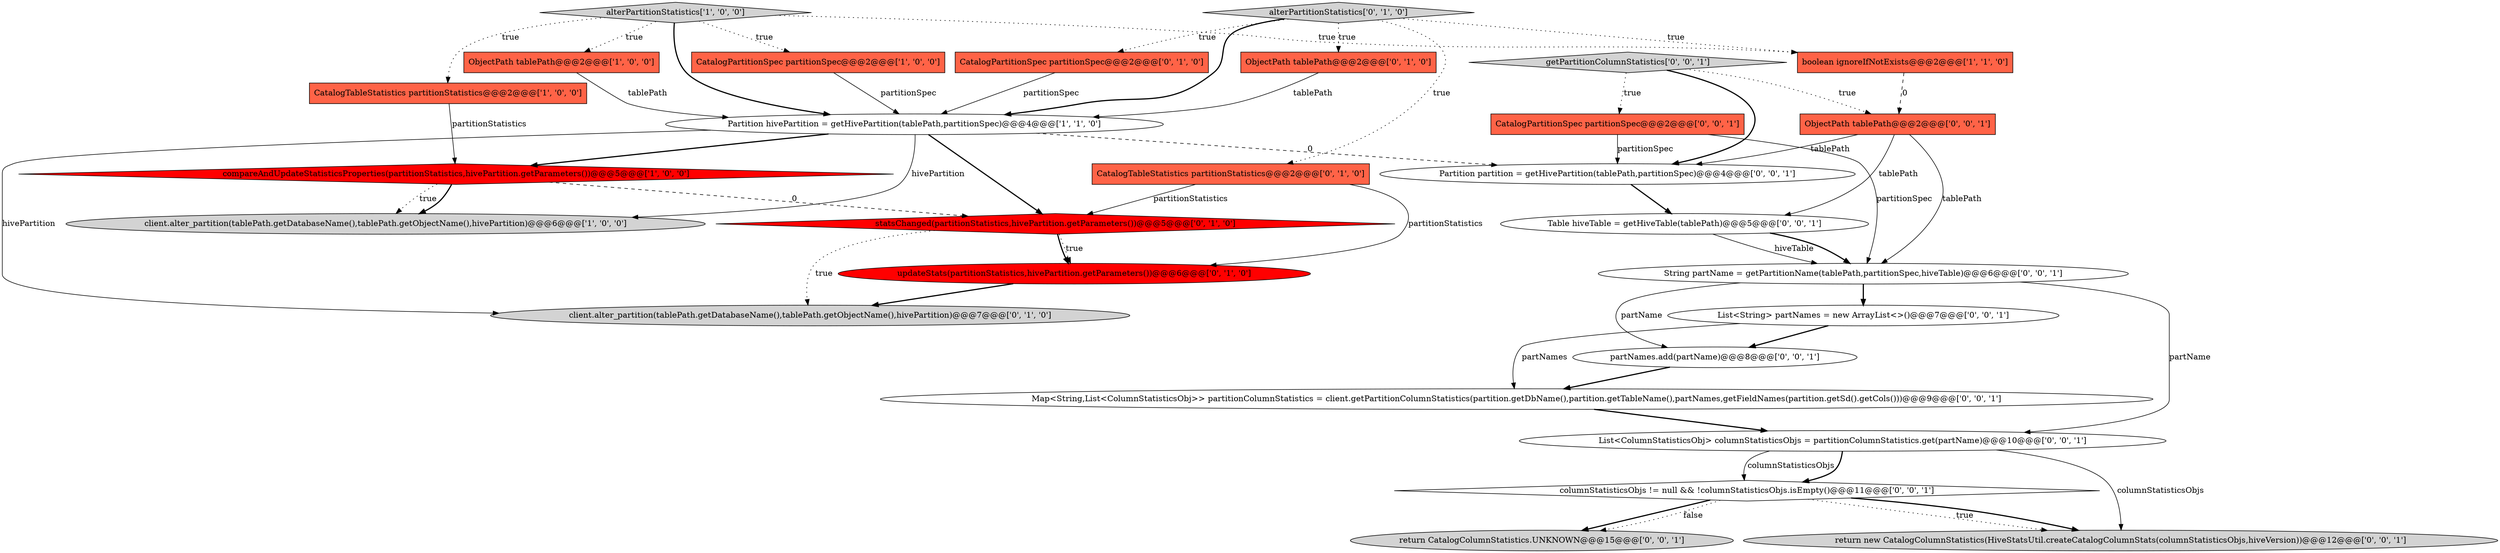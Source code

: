 digraph {
12 [style = filled, label = "ObjectPath tablePath@@@2@@@['0', '1', '0']", fillcolor = tomato, shape = box image = "AAA0AAABBB2BBB"];
0 [style = filled, label = "Partition hivePartition = getHivePartition(tablePath,partitionSpec)@@@4@@@['1', '1', '0']", fillcolor = white, shape = ellipse image = "AAA0AAABBB1BBB"];
20 [style = filled, label = "CatalogPartitionSpec partitionSpec@@@2@@@['0', '0', '1']", fillcolor = tomato, shape = box image = "AAA0AAABBB3BBB"];
19 [style = filled, label = "List<String> partNames = new ArrayList<>()@@@7@@@['0', '0', '1']", fillcolor = white, shape = ellipse image = "AAA0AAABBB3BBB"];
18 [style = filled, label = "columnStatisticsObjs != null && !columnStatisticsObjs.isEmpty()@@@11@@@['0', '0', '1']", fillcolor = white, shape = diamond image = "AAA0AAABBB3BBB"];
16 [style = filled, label = "return new CatalogColumnStatistics(HiveStatsUtil.createCatalogColumnStats(columnStatisticsObjs,hiveVersion))@@@12@@@['0', '0', '1']", fillcolor = lightgray, shape = ellipse image = "AAA0AAABBB3BBB"];
10 [style = filled, label = "alterPartitionStatistics['0', '1', '0']", fillcolor = lightgray, shape = diamond image = "AAA0AAABBB2BBB"];
23 [style = filled, label = "Map<String,List<ColumnStatisticsObj>> partitionColumnStatistics = client.getPartitionColumnStatistics(partition.getDbName(),partition.getTableName(),partNames,getFieldNames(partition.getSd().getCols()))@@@9@@@['0', '0', '1']", fillcolor = white, shape = ellipse image = "AAA0AAABBB3BBB"];
2 [style = filled, label = "compareAndUpdateStatisticsProperties(partitionStatistics,hivePartition.getParameters())@@@5@@@['1', '0', '0']", fillcolor = red, shape = diamond image = "AAA1AAABBB1BBB"];
5 [style = filled, label = "ObjectPath tablePath@@@2@@@['1', '0', '0']", fillcolor = tomato, shape = box image = "AAA0AAABBB1BBB"];
4 [style = filled, label = "alterPartitionStatistics['1', '0', '0']", fillcolor = lightgray, shape = diamond image = "AAA0AAABBB1BBB"];
25 [style = filled, label = "String partName = getPartitionName(tablePath,partitionSpec,hiveTable)@@@6@@@['0', '0', '1']", fillcolor = white, shape = ellipse image = "AAA0AAABBB3BBB"];
26 [style = filled, label = "List<ColumnStatisticsObj> columnStatisticsObjs = partitionColumnStatistics.get(partName)@@@10@@@['0', '0', '1']", fillcolor = white, shape = ellipse image = "AAA0AAABBB3BBB"];
15 [style = filled, label = "partNames.add(partName)@@@8@@@['0', '0', '1']", fillcolor = white, shape = ellipse image = "AAA0AAABBB3BBB"];
24 [style = filled, label = "ObjectPath tablePath@@@2@@@['0', '0', '1']", fillcolor = tomato, shape = box image = "AAA0AAABBB3BBB"];
3 [style = filled, label = "CatalogTableStatistics partitionStatistics@@@2@@@['1', '0', '0']", fillcolor = tomato, shape = box image = "AAA0AAABBB1BBB"];
9 [style = filled, label = "client.alter_partition(tablePath.getDatabaseName(),tablePath.getObjectName(),hivePartition)@@@7@@@['0', '1', '0']", fillcolor = lightgray, shape = ellipse image = "AAA0AAABBB2BBB"];
1 [style = filled, label = "CatalogPartitionSpec partitionSpec@@@2@@@['1', '0', '0']", fillcolor = tomato, shape = box image = "AAA0AAABBB1BBB"];
7 [style = filled, label = "client.alter_partition(tablePath.getDatabaseName(),tablePath.getObjectName(),hivePartition)@@@6@@@['1', '0', '0']", fillcolor = lightgray, shape = ellipse image = "AAA0AAABBB1BBB"];
8 [style = filled, label = "statsChanged(partitionStatistics,hivePartition.getParameters())@@@5@@@['0', '1', '0']", fillcolor = red, shape = diamond image = "AAA1AAABBB2BBB"];
13 [style = filled, label = "CatalogPartitionSpec partitionSpec@@@2@@@['0', '1', '0']", fillcolor = tomato, shape = box image = "AAA0AAABBB2BBB"];
21 [style = filled, label = "Table hiveTable = getHiveTable(tablePath)@@@5@@@['0', '0', '1']", fillcolor = white, shape = ellipse image = "AAA0AAABBB3BBB"];
17 [style = filled, label = "return CatalogColumnStatistics.UNKNOWN@@@15@@@['0', '0', '1']", fillcolor = lightgray, shape = ellipse image = "AAA0AAABBB3BBB"];
11 [style = filled, label = "updateStats(partitionStatistics,hivePartition.getParameters())@@@6@@@['0', '1', '0']", fillcolor = red, shape = ellipse image = "AAA1AAABBB2BBB"];
22 [style = filled, label = "getPartitionColumnStatistics['0', '0', '1']", fillcolor = lightgray, shape = diamond image = "AAA0AAABBB3BBB"];
14 [style = filled, label = "CatalogTableStatistics partitionStatistics@@@2@@@['0', '1', '0']", fillcolor = tomato, shape = box image = "AAA0AAABBB2BBB"];
6 [style = filled, label = "boolean ignoreIfNotExists@@@2@@@['1', '1', '0']", fillcolor = tomato, shape = box image = "AAA0AAABBB1BBB"];
27 [style = filled, label = "Partition partition = getHivePartition(tablePath,partitionSpec)@@@4@@@['0', '0', '1']", fillcolor = white, shape = ellipse image = "AAA0AAABBB3BBB"];
4->6 [style = dotted, label="true"];
4->5 [style = dotted, label="true"];
15->23 [style = bold, label=""];
10->6 [style = dotted, label="true"];
10->12 [style = dotted, label="true"];
14->8 [style = solid, label="partitionStatistics"];
4->1 [style = dotted, label="true"];
18->16 [style = dotted, label="true"];
20->27 [style = solid, label="partitionSpec"];
26->16 [style = solid, label="columnStatisticsObjs"];
1->0 [style = solid, label="partitionSpec"];
0->2 [style = bold, label=""];
23->26 [style = bold, label=""];
18->17 [style = bold, label=""];
5->0 [style = solid, label="tablePath"];
0->27 [style = dashed, label="0"];
21->25 [style = solid, label="hiveTable"];
21->25 [style = bold, label=""];
24->27 [style = solid, label="tablePath"];
22->24 [style = dotted, label="true"];
11->9 [style = bold, label=""];
2->8 [style = dashed, label="0"];
25->15 [style = solid, label="partName"];
14->11 [style = solid, label="partitionStatistics"];
4->0 [style = bold, label=""];
10->14 [style = dotted, label="true"];
19->23 [style = solid, label="partNames"];
3->2 [style = solid, label="partitionStatistics"];
4->3 [style = dotted, label="true"];
22->20 [style = dotted, label="true"];
24->25 [style = solid, label="tablePath"];
22->27 [style = bold, label=""];
10->13 [style = dotted, label="true"];
18->17 [style = dotted, label="false"];
6->24 [style = dashed, label="0"];
2->7 [style = dotted, label="true"];
0->9 [style = solid, label="hivePartition"];
10->0 [style = bold, label=""];
0->8 [style = bold, label=""];
25->19 [style = bold, label=""];
8->11 [style = dotted, label="true"];
26->18 [style = solid, label="columnStatisticsObjs"];
8->9 [style = dotted, label="true"];
20->25 [style = solid, label="partitionSpec"];
2->7 [style = bold, label=""];
12->0 [style = solid, label="tablePath"];
19->15 [style = bold, label=""];
25->26 [style = solid, label="partName"];
8->11 [style = bold, label=""];
27->21 [style = bold, label=""];
13->0 [style = solid, label="partitionSpec"];
0->7 [style = solid, label="hivePartition"];
24->21 [style = solid, label="tablePath"];
26->18 [style = bold, label=""];
18->16 [style = bold, label=""];
}
